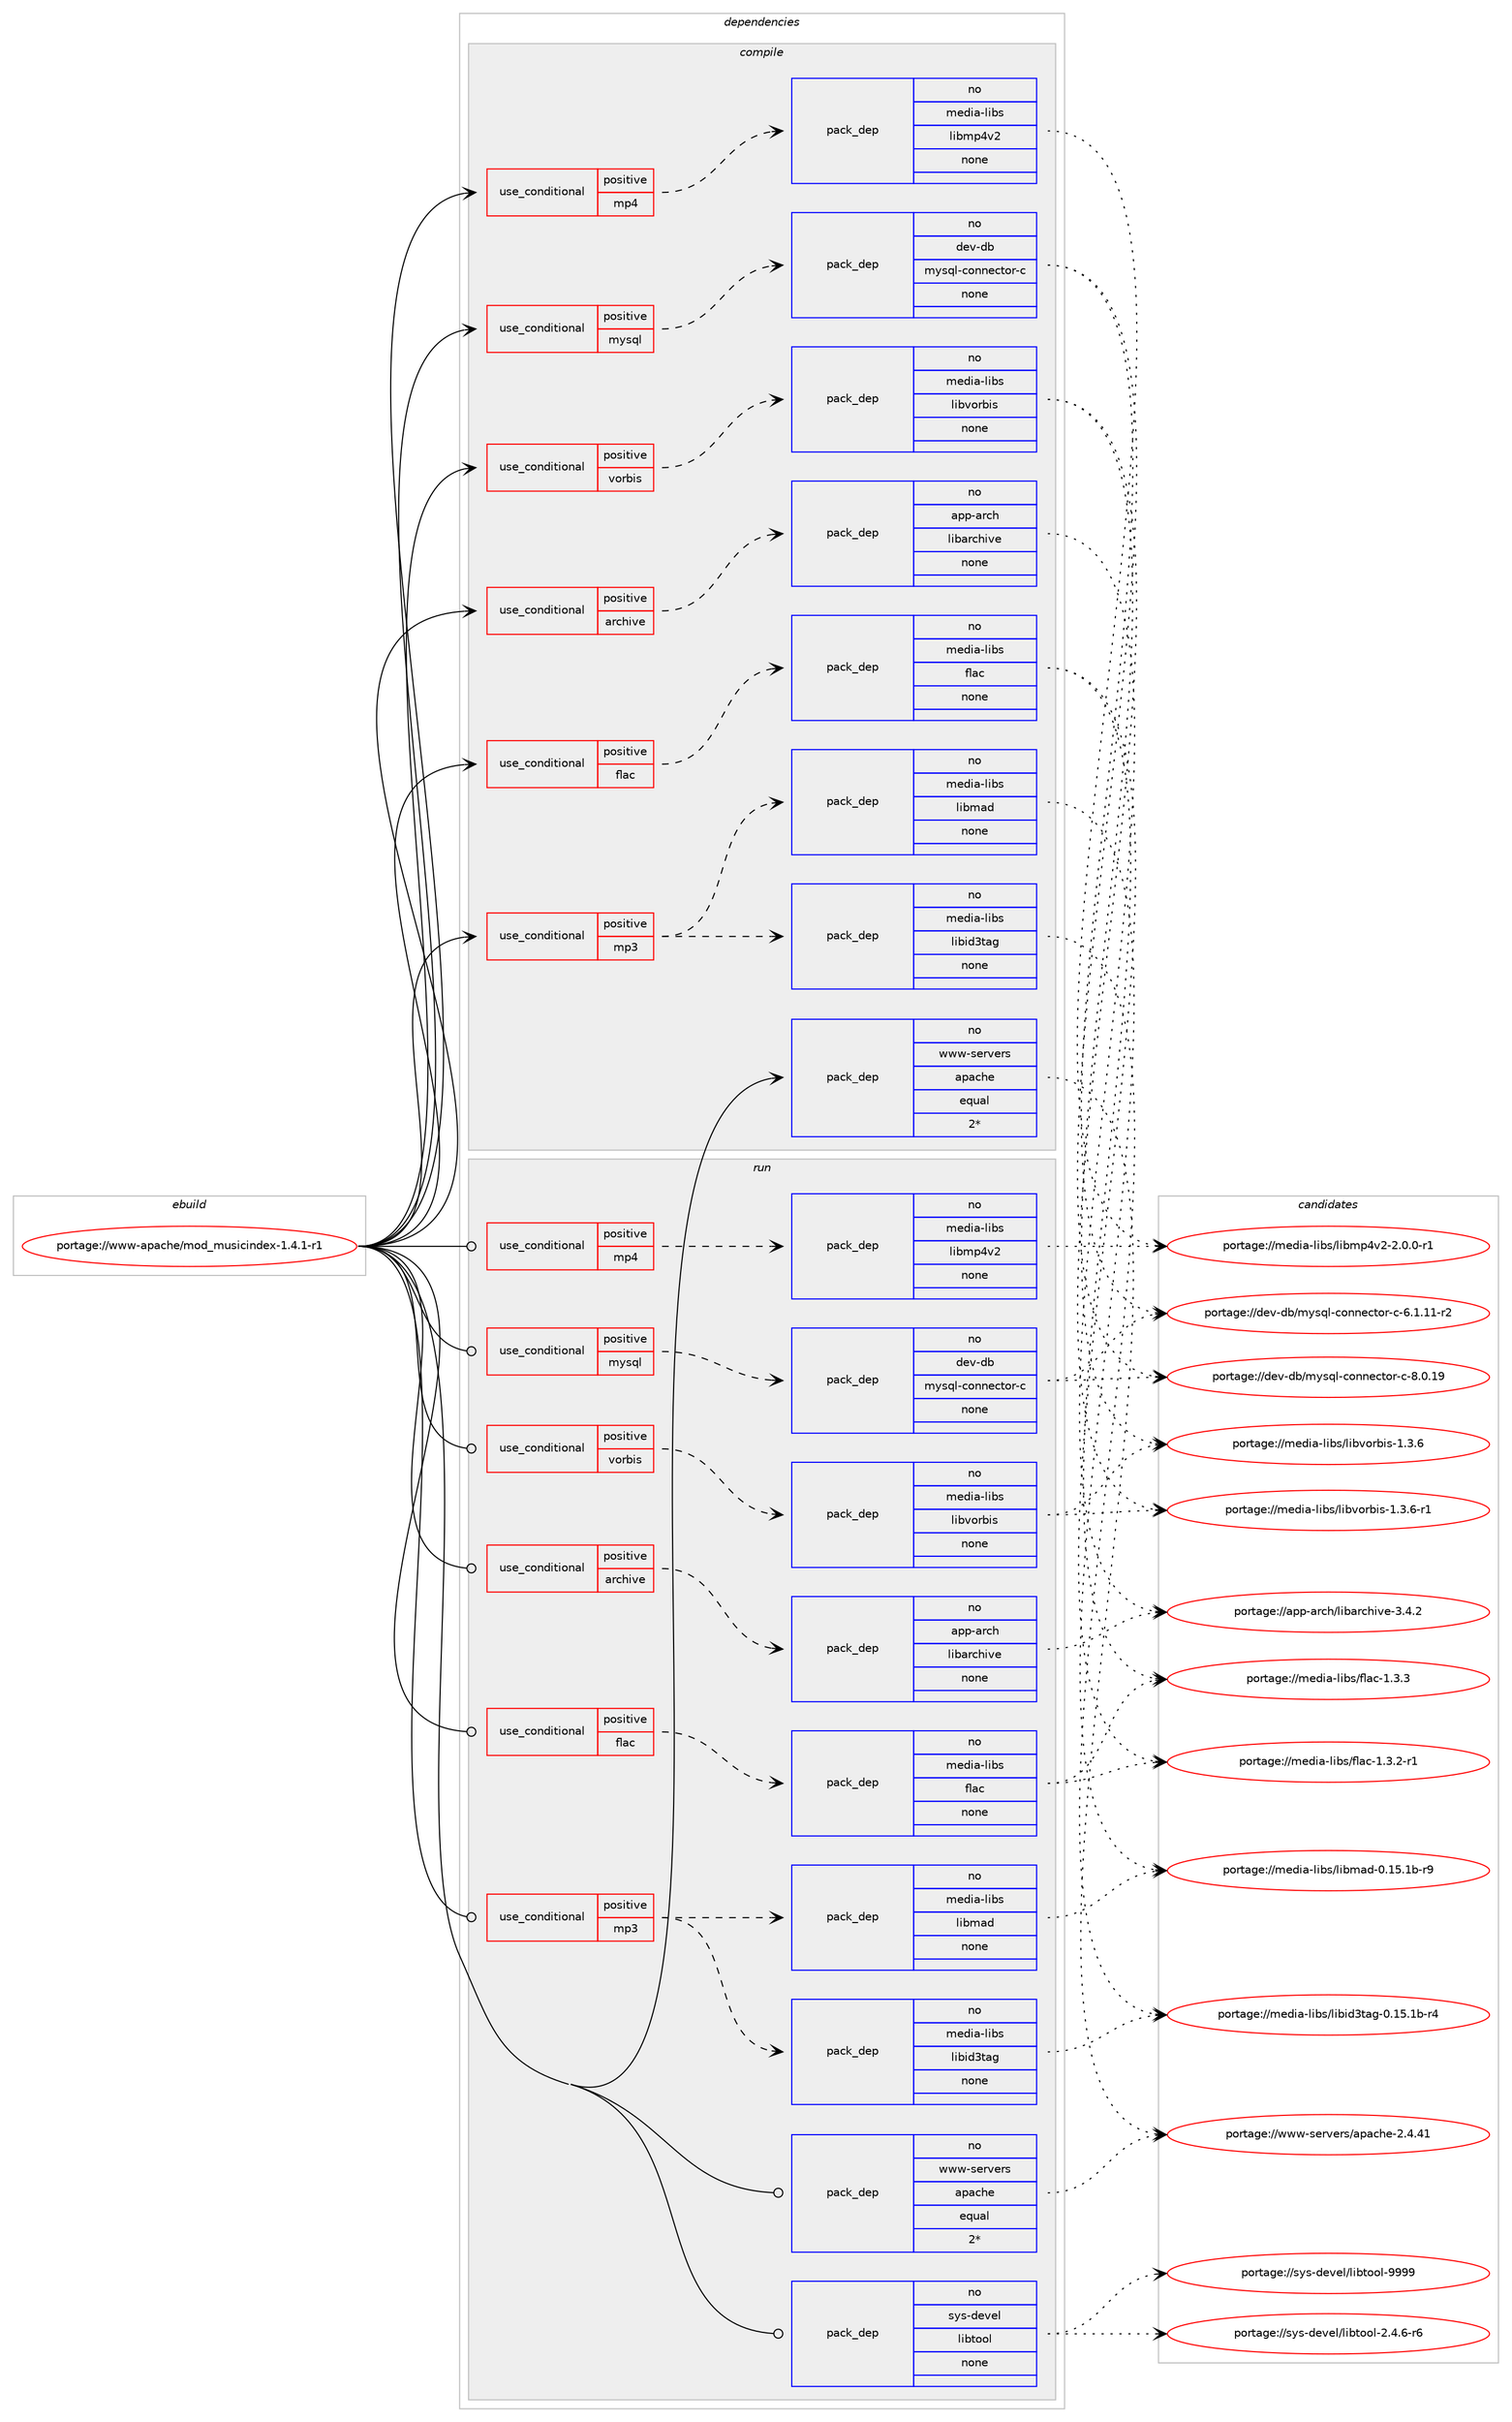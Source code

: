 digraph prolog {

# *************
# Graph options
# *************

newrank=true;
concentrate=true;
compound=true;
graph [rankdir=LR,fontname=Helvetica,fontsize=10,ranksep=1.5];#, ranksep=2.5, nodesep=0.2];
edge  [arrowhead=vee];
node  [fontname=Helvetica,fontsize=10];

# **********
# The ebuild
# **********

subgraph cluster_leftcol {
color=gray;
rank=same;
label=<<i>ebuild</i>>;
id [label="portage://www-apache/mod_musicindex-1.4.1-r1", color=red, width=4, href="../www-apache/mod_musicindex-1.4.1-r1.svg"];
}

# ****************
# The dependencies
# ****************

subgraph cluster_midcol {
color=gray;
label=<<i>dependencies</i>>;
subgraph cluster_compile {
fillcolor="#eeeeee";
style=filled;
label=<<i>compile</i>>;
subgraph cond714 {
dependency4977 [label=<<TABLE BORDER="0" CELLBORDER="1" CELLSPACING="0" CELLPADDING="4"><TR><TD ROWSPAN="3" CELLPADDING="10">use_conditional</TD></TR><TR><TD>positive</TD></TR><TR><TD>archive</TD></TR></TABLE>>, shape=none, color=red];
subgraph pack4205 {
dependency4978 [label=<<TABLE BORDER="0" CELLBORDER="1" CELLSPACING="0" CELLPADDING="4" WIDTH="220"><TR><TD ROWSPAN="6" CELLPADDING="30">pack_dep</TD></TR><TR><TD WIDTH="110">no</TD></TR><TR><TD>app-arch</TD></TR><TR><TD>libarchive</TD></TR><TR><TD>none</TD></TR><TR><TD></TD></TR></TABLE>>, shape=none, color=blue];
}
dependency4977:e -> dependency4978:w [weight=20,style="dashed",arrowhead="vee"];
}
id:e -> dependency4977:w [weight=20,style="solid",arrowhead="vee"];
subgraph cond715 {
dependency4979 [label=<<TABLE BORDER="0" CELLBORDER="1" CELLSPACING="0" CELLPADDING="4"><TR><TD ROWSPAN="3" CELLPADDING="10">use_conditional</TD></TR><TR><TD>positive</TD></TR><TR><TD>flac</TD></TR></TABLE>>, shape=none, color=red];
subgraph pack4206 {
dependency4980 [label=<<TABLE BORDER="0" CELLBORDER="1" CELLSPACING="0" CELLPADDING="4" WIDTH="220"><TR><TD ROWSPAN="6" CELLPADDING="30">pack_dep</TD></TR><TR><TD WIDTH="110">no</TD></TR><TR><TD>media-libs</TD></TR><TR><TD>flac</TD></TR><TR><TD>none</TD></TR><TR><TD></TD></TR></TABLE>>, shape=none, color=blue];
}
dependency4979:e -> dependency4980:w [weight=20,style="dashed",arrowhead="vee"];
}
id:e -> dependency4979:w [weight=20,style="solid",arrowhead="vee"];
subgraph cond716 {
dependency4981 [label=<<TABLE BORDER="0" CELLBORDER="1" CELLSPACING="0" CELLPADDING="4"><TR><TD ROWSPAN="3" CELLPADDING="10">use_conditional</TD></TR><TR><TD>positive</TD></TR><TR><TD>mp3</TD></TR></TABLE>>, shape=none, color=red];
subgraph pack4207 {
dependency4982 [label=<<TABLE BORDER="0" CELLBORDER="1" CELLSPACING="0" CELLPADDING="4" WIDTH="220"><TR><TD ROWSPAN="6" CELLPADDING="30">pack_dep</TD></TR><TR><TD WIDTH="110">no</TD></TR><TR><TD>media-libs</TD></TR><TR><TD>libmad</TD></TR><TR><TD>none</TD></TR><TR><TD></TD></TR></TABLE>>, shape=none, color=blue];
}
dependency4981:e -> dependency4982:w [weight=20,style="dashed",arrowhead="vee"];
subgraph pack4208 {
dependency4983 [label=<<TABLE BORDER="0" CELLBORDER="1" CELLSPACING="0" CELLPADDING="4" WIDTH="220"><TR><TD ROWSPAN="6" CELLPADDING="30">pack_dep</TD></TR><TR><TD WIDTH="110">no</TD></TR><TR><TD>media-libs</TD></TR><TR><TD>libid3tag</TD></TR><TR><TD>none</TD></TR><TR><TD></TD></TR></TABLE>>, shape=none, color=blue];
}
dependency4981:e -> dependency4983:w [weight=20,style="dashed",arrowhead="vee"];
}
id:e -> dependency4981:w [weight=20,style="solid",arrowhead="vee"];
subgraph cond717 {
dependency4984 [label=<<TABLE BORDER="0" CELLBORDER="1" CELLSPACING="0" CELLPADDING="4"><TR><TD ROWSPAN="3" CELLPADDING="10">use_conditional</TD></TR><TR><TD>positive</TD></TR><TR><TD>mp4</TD></TR></TABLE>>, shape=none, color=red];
subgraph pack4209 {
dependency4985 [label=<<TABLE BORDER="0" CELLBORDER="1" CELLSPACING="0" CELLPADDING="4" WIDTH="220"><TR><TD ROWSPAN="6" CELLPADDING="30">pack_dep</TD></TR><TR><TD WIDTH="110">no</TD></TR><TR><TD>media-libs</TD></TR><TR><TD>libmp4v2</TD></TR><TR><TD>none</TD></TR><TR><TD></TD></TR></TABLE>>, shape=none, color=blue];
}
dependency4984:e -> dependency4985:w [weight=20,style="dashed",arrowhead="vee"];
}
id:e -> dependency4984:w [weight=20,style="solid",arrowhead="vee"];
subgraph cond718 {
dependency4986 [label=<<TABLE BORDER="0" CELLBORDER="1" CELLSPACING="0" CELLPADDING="4"><TR><TD ROWSPAN="3" CELLPADDING="10">use_conditional</TD></TR><TR><TD>positive</TD></TR><TR><TD>mysql</TD></TR></TABLE>>, shape=none, color=red];
subgraph pack4210 {
dependency4987 [label=<<TABLE BORDER="0" CELLBORDER="1" CELLSPACING="0" CELLPADDING="4" WIDTH="220"><TR><TD ROWSPAN="6" CELLPADDING="30">pack_dep</TD></TR><TR><TD WIDTH="110">no</TD></TR><TR><TD>dev-db</TD></TR><TR><TD>mysql-connector-c</TD></TR><TR><TD>none</TD></TR><TR><TD></TD></TR></TABLE>>, shape=none, color=blue];
}
dependency4986:e -> dependency4987:w [weight=20,style="dashed",arrowhead="vee"];
}
id:e -> dependency4986:w [weight=20,style="solid",arrowhead="vee"];
subgraph cond719 {
dependency4988 [label=<<TABLE BORDER="0" CELLBORDER="1" CELLSPACING="0" CELLPADDING="4"><TR><TD ROWSPAN="3" CELLPADDING="10">use_conditional</TD></TR><TR><TD>positive</TD></TR><TR><TD>vorbis</TD></TR></TABLE>>, shape=none, color=red];
subgraph pack4211 {
dependency4989 [label=<<TABLE BORDER="0" CELLBORDER="1" CELLSPACING="0" CELLPADDING="4" WIDTH="220"><TR><TD ROWSPAN="6" CELLPADDING="30">pack_dep</TD></TR><TR><TD WIDTH="110">no</TD></TR><TR><TD>media-libs</TD></TR><TR><TD>libvorbis</TD></TR><TR><TD>none</TD></TR><TR><TD></TD></TR></TABLE>>, shape=none, color=blue];
}
dependency4988:e -> dependency4989:w [weight=20,style="dashed",arrowhead="vee"];
}
id:e -> dependency4988:w [weight=20,style="solid",arrowhead="vee"];
subgraph pack4212 {
dependency4990 [label=<<TABLE BORDER="0" CELLBORDER="1" CELLSPACING="0" CELLPADDING="4" WIDTH="220"><TR><TD ROWSPAN="6" CELLPADDING="30">pack_dep</TD></TR><TR><TD WIDTH="110">no</TD></TR><TR><TD>www-servers</TD></TR><TR><TD>apache</TD></TR><TR><TD>equal</TD></TR><TR><TD>2*</TD></TR></TABLE>>, shape=none, color=blue];
}
id:e -> dependency4990:w [weight=20,style="solid",arrowhead="vee"];
}
subgraph cluster_compileandrun {
fillcolor="#eeeeee";
style=filled;
label=<<i>compile and run</i>>;
}
subgraph cluster_run {
fillcolor="#eeeeee";
style=filled;
label=<<i>run</i>>;
subgraph cond720 {
dependency4991 [label=<<TABLE BORDER="0" CELLBORDER="1" CELLSPACING="0" CELLPADDING="4"><TR><TD ROWSPAN="3" CELLPADDING="10">use_conditional</TD></TR><TR><TD>positive</TD></TR><TR><TD>archive</TD></TR></TABLE>>, shape=none, color=red];
subgraph pack4213 {
dependency4992 [label=<<TABLE BORDER="0" CELLBORDER="1" CELLSPACING="0" CELLPADDING="4" WIDTH="220"><TR><TD ROWSPAN="6" CELLPADDING="30">pack_dep</TD></TR><TR><TD WIDTH="110">no</TD></TR><TR><TD>app-arch</TD></TR><TR><TD>libarchive</TD></TR><TR><TD>none</TD></TR><TR><TD></TD></TR></TABLE>>, shape=none, color=blue];
}
dependency4991:e -> dependency4992:w [weight=20,style="dashed",arrowhead="vee"];
}
id:e -> dependency4991:w [weight=20,style="solid",arrowhead="odot"];
subgraph cond721 {
dependency4993 [label=<<TABLE BORDER="0" CELLBORDER="1" CELLSPACING="0" CELLPADDING="4"><TR><TD ROWSPAN="3" CELLPADDING="10">use_conditional</TD></TR><TR><TD>positive</TD></TR><TR><TD>flac</TD></TR></TABLE>>, shape=none, color=red];
subgraph pack4214 {
dependency4994 [label=<<TABLE BORDER="0" CELLBORDER="1" CELLSPACING="0" CELLPADDING="4" WIDTH="220"><TR><TD ROWSPAN="6" CELLPADDING="30">pack_dep</TD></TR><TR><TD WIDTH="110">no</TD></TR><TR><TD>media-libs</TD></TR><TR><TD>flac</TD></TR><TR><TD>none</TD></TR><TR><TD></TD></TR></TABLE>>, shape=none, color=blue];
}
dependency4993:e -> dependency4994:w [weight=20,style="dashed",arrowhead="vee"];
}
id:e -> dependency4993:w [weight=20,style="solid",arrowhead="odot"];
subgraph cond722 {
dependency4995 [label=<<TABLE BORDER="0" CELLBORDER="1" CELLSPACING="0" CELLPADDING="4"><TR><TD ROWSPAN="3" CELLPADDING="10">use_conditional</TD></TR><TR><TD>positive</TD></TR><TR><TD>mp3</TD></TR></TABLE>>, shape=none, color=red];
subgraph pack4215 {
dependency4996 [label=<<TABLE BORDER="0" CELLBORDER="1" CELLSPACING="0" CELLPADDING="4" WIDTH="220"><TR><TD ROWSPAN="6" CELLPADDING="30">pack_dep</TD></TR><TR><TD WIDTH="110">no</TD></TR><TR><TD>media-libs</TD></TR><TR><TD>libmad</TD></TR><TR><TD>none</TD></TR><TR><TD></TD></TR></TABLE>>, shape=none, color=blue];
}
dependency4995:e -> dependency4996:w [weight=20,style="dashed",arrowhead="vee"];
subgraph pack4216 {
dependency4997 [label=<<TABLE BORDER="0" CELLBORDER="1" CELLSPACING="0" CELLPADDING="4" WIDTH="220"><TR><TD ROWSPAN="6" CELLPADDING="30">pack_dep</TD></TR><TR><TD WIDTH="110">no</TD></TR><TR><TD>media-libs</TD></TR><TR><TD>libid3tag</TD></TR><TR><TD>none</TD></TR><TR><TD></TD></TR></TABLE>>, shape=none, color=blue];
}
dependency4995:e -> dependency4997:w [weight=20,style="dashed",arrowhead="vee"];
}
id:e -> dependency4995:w [weight=20,style="solid",arrowhead="odot"];
subgraph cond723 {
dependency4998 [label=<<TABLE BORDER="0" CELLBORDER="1" CELLSPACING="0" CELLPADDING="4"><TR><TD ROWSPAN="3" CELLPADDING="10">use_conditional</TD></TR><TR><TD>positive</TD></TR><TR><TD>mp4</TD></TR></TABLE>>, shape=none, color=red];
subgraph pack4217 {
dependency4999 [label=<<TABLE BORDER="0" CELLBORDER="1" CELLSPACING="0" CELLPADDING="4" WIDTH="220"><TR><TD ROWSPAN="6" CELLPADDING="30">pack_dep</TD></TR><TR><TD WIDTH="110">no</TD></TR><TR><TD>media-libs</TD></TR><TR><TD>libmp4v2</TD></TR><TR><TD>none</TD></TR><TR><TD></TD></TR></TABLE>>, shape=none, color=blue];
}
dependency4998:e -> dependency4999:w [weight=20,style="dashed",arrowhead="vee"];
}
id:e -> dependency4998:w [weight=20,style="solid",arrowhead="odot"];
subgraph cond724 {
dependency5000 [label=<<TABLE BORDER="0" CELLBORDER="1" CELLSPACING="0" CELLPADDING="4"><TR><TD ROWSPAN="3" CELLPADDING="10">use_conditional</TD></TR><TR><TD>positive</TD></TR><TR><TD>mysql</TD></TR></TABLE>>, shape=none, color=red];
subgraph pack4218 {
dependency5001 [label=<<TABLE BORDER="0" CELLBORDER="1" CELLSPACING="0" CELLPADDING="4" WIDTH="220"><TR><TD ROWSPAN="6" CELLPADDING="30">pack_dep</TD></TR><TR><TD WIDTH="110">no</TD></TR><TR><TD>dev-db</TD></TR><TR><TD>mysql-connector-c</TD></TR><TR><TD>none</TD></TR><TR><TD></TD></TR></TABLE>>, shape=none, color=blue];
}
dependency5000:e -> dependency5001:w [weight=20,style="dashed",arrowhead="vee"];
}
id:e -> dependency5000:w [weight=20,style="solid",arrowhead="odot"];
subgraph cond725 {
dependency5002 [label=<<TABLE BORDER="0" CELLBORDER="1" CELLSPACING="0" CELLPADDING="4"><TR><TD ROWSPAN="3" CELLPADDING="10">use_conditional</TD></TR><TR><TD>positive</TD></TR><TR><TD>vorbis</TD></TR></TABLE>>, shape=none, color=red];
subgraph pack4219 {
dependency5003 [label=<<TABLE BORDER="0" CELLBORDER="1" CELLSPACING="0" CELLPADDING="4" WIDTH="220"><TR><TD ROWSPAN="6" CELLPADDING="30">pack_dep</TD></TR><TR><TD WIDTH="110">no</TD></TR><TR><TD>media-libs</TD></TR><TR><TD>libvorbis</TD></TR><TR><TD>none</TD></TR><TR><TD></TD></TR></TABLE>>, shape=none, color=blue];
}
dependency5002:e -> dependency5003:w [weight=20,style="dashed",arrowhead="vee"];
}
id:e -> dependency5002:w [weight=20,style="solid",arrowhead="odot"];
subgraph pack4220 {
dependency5004 [label=<<TABLE BORDER="0" CELLBORDER="1" CELLSPACING="0" CELLPADDING="4" WIDTH="220"><TR><TD ROWSPAN="6" CELLPADDING="30">pack_dep</TD></TR><TR><TD WIDTH="110">no</TD></TR><TR><TD>sys-devel</TD></TR><TR><TD>libtool</TD></TR><TR><TD>none</TD></TR><TR><TD></TD></TR></TABLE>>, shape=none, color=blue];
}
id:e -> dependency5004:w [weight=20,style="solid",arrowhead="odot"];
subgraph pack4221 {
dependency5005 [label=<<TABLE BORDER="0" CELLBORDER="1" CELLSPACING="0" CELLPADDING="4" WIDTH="220"><TR><TD ROWSPAN="6" CELLPADDING="30">pack_dep</TD></TR><TR><TD WIDTH="110">no</TD></TR><TR><TD>www-servers</TD></TR><TR><TD>apache</TD></TR><TR><TD>equal</TD></TR><TR><TD>2*</TD></TR></TABLE>>, shape=none, color=blue];
}
id:e -> dependency5005:w [weight=20,style="solid",arrowhead="odot"];
}
}

# **************
# The candidates
# **************

subgraph cluster_choices {
rank=same;
color=gray;
label=<<i>candidates</i>>;

subgraph choice4205 {
color=black;
nodesep=1;
choice9711211245971149910447108105989711499104105118101455146524650 [label="portage://app-arch/libarchive-3.4.2", color=red, width=4,href="../app-arch/libarchive-3.4.2.svg"];
dependency4978:e -> choice9711211245971149910447108105989711499104105118101455146524650:w [style=dotted,weight="100"];
}
subgraph choice4206 {
color=black;
nodesep=1;
choice109101100105974510810598115471021089799454946514651 [label="portage://media-libs/flac-1.3.3", color=red, width=4,href="../media-libs/flac-1.3.3.svg"];
choice1091011001059745108105981154710210897994549465146504511449 [label="portage://media-libs/flac-1.3.2-r1", color=red, width=4,href="../media-libs/flac-1.3.2-r1.svg"];
dependency4980:e -> choice109101100105974510810598115471021089799454946514651:w [style=dotted,weight="100"];
dependency4980:e -> choice1091011001059745108105981154710210897994549465146504511449:w [style=dotted,weight="100"];
}
subgraph choice4207 {
color=black;
nodesep=1;
choice10910110010597451081059811547108105981099710045484649534649984511457 [label="portage://media-libs/libmad-0.15.1b-r9", color=red, width=4,href="../media-libs/libmad-0.15.1b-r9.svg"];
dependency4982:e -> choice10910110010597451081059811547108105981099710045484649534649984511457:w [style=dotted,weight="100"];
}
subgraph choice4208 {
color=black;
nodesep=1;
choice1091011001059745108105981154710810598105100511169710345484649534649984511452 [label="portage://media-libs/libid3tag-0.15.1b-r4", color=red, width=4,href="../media-libs/libid3tag-0.15.1b-r4.svg"];
dependency4983:e -> choice1091011001059745108105981154710810598105100511169710345484649534649984511452:w [style=dotted,weight="100"];
}
subgraph choice4209 {
color=black;
nodesep=1;
choice109101100105974510810598115471081059810911252118504550464846484511449 [label="portage://media-libs/libmp4v2-2.0.0-r1", color=red, width=4,href="../media-libs/libmp4v2-2.0.0-r1.svg"];
dependency4985:e -> choice109101100105974510810598115471081059810911252118504550464846484511449:w [style=dotted,weight="100"];
}
subgraph choice4210 {
color=black;
nodesep=1;
choice100101118451009847109121115113108459911111011010199116111114459945564648464957 [label="portage://dev-db/mysql-connector-c-8.0.19", color=red, width=4,href="../dev-db/mysql-connector-c-8.0.19.svg"];
choice1001011184510098471091211151131084599111110110101991161111144599455446494649494511450 [label="portage://dev-db/mysql-connector-c-6.1.11-r2", color=red, width=4,href="../dev-db/mysql-connector-c-6.1.11-r2.svg"];
dependency4987:e -> choice100101118451009847109121115113108459911111011010199116111114459945564648464957:w [style=dotted,weight="100"];
dependency4987:e -> choice1001011184510098471091211151131084599111110110101991161111144599455446494649494511450:w [style=dotted,weight="100"];
}
subgraph choice4211 {
color=black;
nodesep=1;
choice1091011001059745108105981154710810598118111114981051154549465146544511449 [label="portage://media-libs/libvorbis-1.3.6-r1", color=red, width=4,href="../media-libs/libvorbis-1.3.6-r1.svg"];
choice109101100105974510810598115471081059811811111498105115454946514654 [label="portage://media-libs/libvorbis-1.3.6", color=red, width=4,href="../media-libs/libvorbis-1.3.6.svg"];
dependency4989:e -> choice1091011001059745108105981154710810598118111114981051154549465146544511449:w [style=dotted,weight="100"];
dependency4989:e -> choice109101100105974510810598115471081059811811111498105115454946514654:w [style=dotted,weight="100"];
}
subgraph choice4212 {
color=black;
nodesep=1;
choice119119119451151011141181011141154797112979910410145504652465249 [label="portage://www-servers/apache-2.4.41", color=red, width=4,href="../www-servers/apache-2.4.41.svg"];
dependency4990:e -> choice119119119451151011141181011141154797112979910410145504652465249:w [style=dotted,weight="100"];
}
subgraph choice4213 {
color=black;
nodesep=1;
choice9711211245971149910447108105989711499104105118101455146524650 [label="portage://app-arch/libarchive-3.4.2", color=red, width=4,href="../app-arch/libarchive-3.4.2.svg"];
dependency4992:e -> choice9711211245971149910447108105989711499104105118101455146524650:w [style=dotted,weight="100"];
}
subgraph choice4214 {
color=black;
nodesep=1;
choice109101100105974510810598115471021089799454946514651 [label="portage://media-libs/flac-1.3.3", color=red, width=4,href="../media-libs/flac-1.3.3.svg"];
choice1091011001059745108105981154710210897994549465146504511449 [label="portage://media-libs/flac-1.3.2-r1", color=red, width=4,href="../media-libs/flac-1.3.2-r1.svg"];
dependency4994:e -> choice109101100105974510810598115471021089799454946514651:w [style=dotted,weight="100"];
dependency4994:e -> choice1091011001059745108105981154710210897994549465146504511449:w [style=dotted,weight="100"];
}
subgraph choice4215 {
color=black;
nodesep=1;
choice10910110010597451081059811547108105981099710045484649534649984511457 [label="portage://media-libs/libmad-0.15.1b-r9", color=red, width=4,href="../media-libs/libmad-0.15.1b-r9.svg"];
dependency4996:e -> choice10910110010597451081059811547108105981099710045484649534649984511457:w [style=dotted,weight="100"];
}
subgraph choice4216 {
color=black;
nodesep=1;
choice1091011001059745108105981154710810598105100511169710345484649534649984511452 [label="portage://media-libs/libid3tag-0.15.1b-r4", color=red, width=4,href="../media-libs/libid3tag-0.15.1b-r4.svg"];
dependency4997:e -> choice1091011001059745108105981154710810598105100511169710345484649534649984511452:w [style=dotted,weight="100"];
}
subgraph choice4217 {
color=black;
nodesep=1;
choice109101100105974510810598115471081059810911252118504550464846484511449 [label="portage://media-libs/libmp4v2-2.0.0-r1", color=red, width=4,href="../media-libs/libmp4v2-2.0.0-r1.svg"];
dependency4999:e -> choice109101100105974510810598115471081059810911252118504550464846484511449:w [style=dotted,weight="100"];
}
subgraph choice4218 {
color=black;
nodesep=1;
choice100101118451009847109121115113108459911111011010199116111114459945564648464957 [label="portage://dev-db/mysql-connector-c-8.0.19", color=red, width=4,href="../dev-db/mysql-connector-c-8.0.19.svg"];
choice1001011184510098471091211151131084599111110110101991161111144599455446494649494511450 [label="portage://dev-db/mysql-connector-c-6.1.11-r2", color=red, width=4,href="../dev-db/mysql-connector-c-6.1.11-r2.svg"];
dependency5001:e -> choice100101118451009847109121115113108459911111011010199116111114459945564648464957:w [style=dotted,weight="100"];
dependency5001:e -> choice1001011184510098471091211151131084599111110110101991161111144599455446494649494511450:w [style=dotted,weight="100"];
}
subgraph choice4219 {
color=black;
nodesep=1;
choice1091011001059745108105981154710810598118111114981051154549465146544511449 [label="portage://media-libs/libvorbis-1.3.6-r1", color=red, width=4,href="../media-libs/libvorbis-1.3.6-r1.svg"];
choice109101100105974510810598115471081059811811111498105115454946514654 [label="portage://media-libs/libvorbis-1.3.6", color=red, width=4,href="../media-libs/libvorbis-1.3.6.svg"];
dependency5003:e -> choice1091011001059745108105981154710810598118111114981051154549465146544511449:w [style=dotted,weight="100"];
dependency5003:e -> choice109101100105974510810598115471081059811811111498105115454946514654:w [style=dotted,weight="100"];
}
subgraph choice4220 {
color=black;
nodesep=1;
choice1151211154510010111810110847108105981161111111084557575757 [label="portage://sys-devel/libtool-9999", color=red, width=4,href="../sys-devel/libtool-9999.svg"];
choice1151211154510010111810110847108105981161111111084550465246544511454 [label="portage://sys-devel/libtool-2.4.6-r6", color=red, width=4,href="../sys-devel/libtool-2.4.6-r6.svg"];
dependency5004:e -> choice1151211154510010111810110847108105981161111111084557575757:w [style=dotted,weight="100"];
dependency5004:e -> choice1151211154510010111810110847108105981161111111084550465246544511454:w [style=dotted,weight="100"];
}
subgraph choice4221 {
color=black;
nodesep=1;
choice119119119451151011141181011141154797112979910410145504652465249 [label="portage://www-servers/apache-2.4.41", color=red, width=4,href="../www-servers/apache-2.4.41.svg"];
dependency5005:e -> choice119119119451151011141181011141154797112979910410145504652465249:w [style=dotted,weight="100"];
}
}

}
